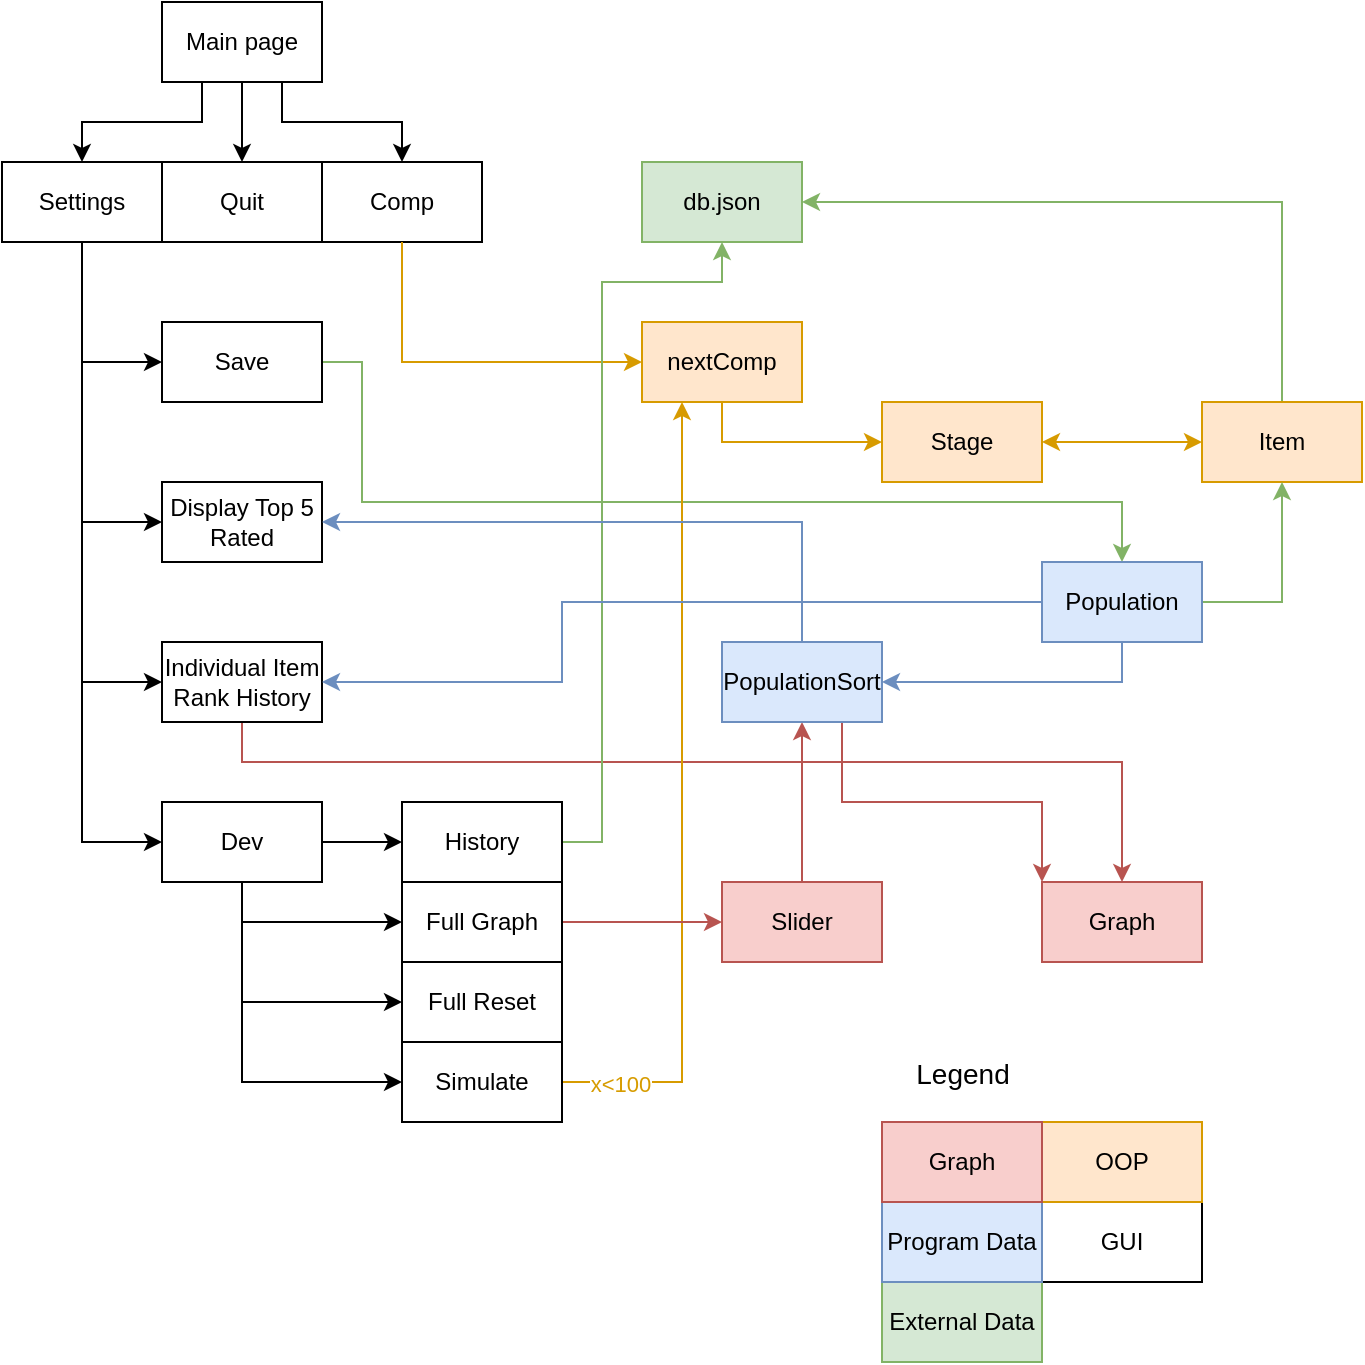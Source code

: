 <mxfile version="20.8.4" type="device"><diagram id="JUl5SJ3_zgtn6Zykajpp" name="Page-1"><mxGraphModel dx="1079" dy="1941" grid="1" gridSize="10" guides="1" tooltips="1" connect="1" arrows="1" fold="1" page="1" pageScale="1" pageWidth="827" pageHeight="1169" math="0" shadow="0"><root><mxCell id="0"/><mxCell id="1" parent="0"/><mxCell id="2NROC6ZU9Nxb88WtlVYK-7" style="edgeStyle=orthogonalEdgeStyle;rounded=0;orthogonalLoop=1;jettySize=auto;html=1;exitX=0.25;exitY=1;exitDx=0;exitDy=0;entryX=0.5;entryY=0;entryDx=0;entryDy=0;" edge="1" parent="1" source="2NROC6ZU9Nxb88WtlVYK-1" target="2NROC6ZU9Nxb88WtlVYK-4"><mxGeometry relative="1" as="geometry"/></mxCell><mxCell id="2NROC6ZU9Nxb88WtlVYK-8" style="edgeStyle=orthogonalEdgeStyle;rounded=0;orthogonalLoop=1;jettySize=auto;html=1;exitX=0.5;exitY=1;exitDx=0;exitDy=0;entryX=0.5;entryY=0;entryDx=0;entryDy=0;" edge="1" parent="1" source="2NROC6ZU9Nxb88WtlVYK-1" target="2NROC6ZU9Nxb88WtlVYK-3"><mxGeometry relative="1" as="geometry"/></mxCell><mxCell id="2NROC6ZU9Nxb88WtlVYK-9" style="edgeStyle=orthogonalEdgeStyle;rounded=0;orthogonalLoop=1;jettySize=auto;html=1;exitX=0.75;exitY=1;exitDx=0;exitDy=0;entryX=0.5;entryY=0;entryDx=0;entryDy=0;" edge="1" parent="1" source="2NROC6ZU9Nxb88WtlVYK-1" target="2NROC6ZU9Nxb88WtlVYK-2"><mxGeometry relative="1" as="geometry"/></mxCell><mxCell id="2NROC6ZU9Nxb88WtlVYK-1" value="Main page" style="rounded=0;whiteSpace=wrap;html=1;" vertex="1" parent="1"><mxGeometry x="120" y="-1120" width="80" height="40" as="geometry"/></mxCell><mxCell id="2NROC6ZU9Nxb88WtlVYK-2" value="Comp" style="rounded=0;whiteSpace=wrap;html=1;" vertex="1" parent="1"><mxGeometry x="200" y="-1040" width="80" height="40" as="geometry"/></mxCell><mxCell id="2NROC6ZU9Nxb88WtlVYK-3" value="Quit" style="rounded=0;whiteSpace=wrap;html=1;" vertex="1" parent="1"><mxGeometry x="120" y="-1040" width="80" height="40" as="geometry"/></mxCell><mxCell id="2NROC6ZU9Nxb88WtlVYK-18" style="edgeStyle=orthogonalEdgeStyle;rounded=0;orthogonalLoop=1;jettySize=auto;html=1;exitX=0.5;exitY=1;exitDx=0;exitDy=0;entryX=0;entryY=0.5;entryDx=0;entryDy=0;" edge="1" parent="1" source="2NROC6ZU9Nxb88WtlVYK-4" target="2NROC6ZU9Nxb88WtlVYK-10"><mxGeometry relative="1" as="geometry"/></mxCell><mxCell id="2NROC6ZU9Nxb88WtlVYK-19" style="edgeStyle=orthogonalEdgeStyle;rounded=0;orthogonalLoop=1;jettySize=auto;html=1;exitX=0.5;exitY=1;exitDx=0;exitDy=0;entryX=0;entryY=0.5;entryDx=0;entryDy=0;" edge="1" parent="1" source="2NROC6ZU9Nxb88WtlVYK-4" target="2NROC6ZU9Nxb88WtlVYK-11"><mxGeometry relative="1" as="geometry"/></mxCell><mxCell id="2NROC6ZU9Nxb88WtlVYK-20" style="edgeStyle=orthogonalEdgeStyle;rounded=0;orthogonalLoop=1;jettySize=auto;html=1;exitX=0.5;exitY=1;exitDx=0;exitDy=0;entryX=0;entryY=0.5;entryDx=0;entryDy=0;" edge="1" parent="1" source="2NROC6ZU9Nxb88WtlVYK-4" target="2NROC6ZU9Nxb88WtlVYK-12"><mxGeometry relative="1" as="geometry"/></mxCell><mxCell id="2NROC6ZU9Nxb88WtlVYK-21" style="edgeStyle=orthogonalEdgeStyle;rounded=0;orthogonalLoop=1;jettySize=auto;html=1;exitX=0.5;exitY=1;exitDx=0;exitDy=0;entryX=0;entryY=0.5;entryDx=0;entryDy=0;" edge="1" parent="1" source="2NROC6ZU9Nxb88WtlVYK-4" target="2NROC6ZU9Nxb88WtlVYK-13"><mxGeometry relative="1" as="geometry"/></mxCell><mxCell id="2NROC6ZU9Nxb88WtlVYK-4" value="Settings" style="rounded=0;whiteSpace=wrap;html=1;" vertex="1" parent="1"><mxGeometry x="40" y="-1040" width="80" height="40" as="geometry"/></mxCell><mxCell id="2NROC6ZU9Nxb88WtlVYK-42" style="edgeStyle=orthogonalEdgeStyle;rounded=0;orthogonalLoop=1;jettySize=auto;html=1;exitX=0.5;exitY=1;exitDx=0;exitDy=0;fillColor=#ffe6cc;strokeColor=#d79b00;" edge="1" parent="1" source="2NROC6ZU9Nxb88WtlVYK-2" target="2NROC6ZU9Nxb88WtlVYK-28"><mxGeometry relative="1" as="geometry"><Array as="points"><mxPoint x="240" y="-940"/></Array></mxGeometry></mxCell><mxCell id="2NROC6ZU9Nxb88WtlVYK-60" style="edgeStyle=orthogonalEdgeStyle;rounded=0;orthogonalLoop=1;jettySize=auto;html=1;exitX=1;exitY=0.5;exitDx=0;exitDy=0;entryX=0.5;entryY=0;entryDx=0;entryDy=0;fontColor=#d79c00;fillColor=#d5e8d4;strokeColor=#82b366;" edge="1" parent="1" source="2NROC6ZU9Nxb88WtlVYK-10" target="2NROC6ZU9Nxb88WtlVYK-34"><mxGeometry relative="1" as="geometry"><Array as="points"><mxPoint x="220" y="-940"/><mxPoint x="220" y="-870"/><mxPoint x="600" y="-870"/></Array></mxGeometry></mxCell><mxCell id="2NROC6ZU9Nxb88WtlVYK-10" value="Save" style="rounded=0;whiteSpace=wrap;html=1;" vertex="1" parent="1"><mxGeometry x="120" y="-960" width="80" height="40" as="geometry"/></mxCell><mxCell id="2NROC6ZU9Nxb88WtlVYK-11" value="Display Top 5 Rated" style="rounded=0;whiteSpace=wrap;html=1;" vertex="1" parent="1"><mxGeometry x="120" y="-880" width="80" height="40" as="geometry"/></mxCell><mxCell id="2NROC6ZU9Nxb88WtlVYK-75" style="edgeStyle=orthogonalEdgeStyle;rounded=0;orthogonalLoop=1;jettySize=auto;html=1;exitX=0.5;exitY=1;exitDx=0;exitDy=0;fontColor=#d79c00;fillColor=#f8cecc;strokeColor=#b85450;" edge="1" parent="1" source="2NROC6ZU9Nxb88WtlVYK-12" target="2NROC6ZU9Nxb88WtlVYK-33"><mxGeometry relative="1" as="geometry"><Array as="points"><mxPoint x="160" y="-740"/><mxPoint x="600" y="-740"/></Array></mxGeometry></mxCell><mxCell id="2NROC6ZU9Nxb88WtlVYK-12" value="Individual Item Rank History" style="rounded=0;whiteSpace=wrap;html=1;" vertex="1" parent="1"><mxGeometry x="120" y="-800" width="80" height="40" as="geometry"/></mxCell><mxCell id="2NROC6ZU9Nxb88WtlVYK-22" style="edgeStyle=orthogonalEdgeStyle;rounded=0;orthogonalLoop=1;jettySize=auto;html=1;exitX=0.5;exitY=1;exitDx=0;exitDy=0;entryX=0;entryY=0.5;entryDx=0;entryDy=0;" edge="1" parent="1" source="2NROC6ZU9Nxb88WtlVYK-13" target="2NROC6ZU9Nxb88WtlVYK-14"><mxGeometry relative="1" as="geometry"/></mxCell><mxCell id="2NROC6ZU9Nxb88WtlVYK-23" style="edgeStyle=orthogonalEdgeStyle;rounded=0;orthogonalLoop=1;jettySize=auto;html=1;exitX=0.5;exitY=1;exitDx=0;exitDy=0;entryX=0;entryY=0.5;entryDx=0;entryDy=0;" edge="1" parent="1" source="2NROC6ZU9Nxb88WtlVYK-13" target="2NROC6ZU9Nxb88WtlVYK-15"><mxGeometry relative="1" as="geometry"/></mxCell><mxCell id="2NROC6ZU9Nxb88WtlVYK-24" style="edgeStyle=orthogonalEdgeStyle;rounded=0;orthogonalLoop=1;jettySize=auto;html=1;exitX=0.5;exitY=1;exitDx=0;exitDy=0;entryX=0;entryY=0.5;entryDx=0;entryDy=0;" edge="1" parent="1" source="2NROC6ZU9Nxb88WtlVYK-13" target="2NROC6ZU9Nxb88WtlVYK-16"><mxGeometry relative="1" as="geometry"/></mxCell><mxCell id="2NROC6ZU9Nxb88WtlVYK-25" style="edgeStyle=orthogonalEdgeStyle;rounded=0;orthogonalLoop=1;jettySize=auto;html=1;exitX=1;exitY=0.5;exitDx=0;exitDy=0;entryX=0;entryY=0.5;entryDx=0;entryDy=0;" edge="1" parent="1" source="2NROC6ZU9Nxb88WtlVYK-13" target="2NROC6ZU9Nxb88WtlVYK-17"><mxGeometry relative="1" as="geometry"/></mxCell><mxCell id="2NROC6ZU9Nxb88WtlVYK-13" value="Dev" style="rounded=0;whiteSpace=wrap;html=1;" vertex="1" parent="1"><mxGeometry x="120" y="-720" width="80" height="40" as="geometry"/></mxCell><mxCell id="2NROC6ZU9Nxb88WtlVYK-51" style="edgeStyle=orthogonalEdgeStyle;rounded=0;orthogonalLoop=1;jettySize=auto;html=1;exitX=1;exitY=0.5;exitDx=0;exitDy=0;entryX=0.25;entryY=1;entryDx=0;entryDy=0;fillColor=#ffe6cc;strokeColor=#d79b00;" edge="1" parent="1" source="2NROC6ZU9Nxb88WtlVYK-14" target="2NROC6ZU9Nxb88WtlVYK-28"><mxGeometry relative="1" as="geometry"/></mxCell><mxCell id="2NROC6ZU9Nxb88WtlVYK-56" value="x&amp;lt;100" style="edgeLabel;html=1;align=center;verticalAlign=middle;resizable=0;points=[];fontColor=#d79c00;" vertex="1" connectable="0" parent="2NROC6ZU9Nxb88WtlVYK-51"><mxGeometry x="-0.858" relative="1" as="geometry"><mxPoint y="1" as="offset"/></mxGeometry></mxCell><mxCell id="2NROC6ZU9Nxb88WtlVYK-14" value="Simulate" style="rounded=0;whiteSpace=wrap;html=1;" vertex="1" parent="1"><mxGeometry x="240" y="-600" width="80" height="40" as="geometry"/></mxCell><mxCell id="2NROC6ZU9Nxb88WtlVYK-36" style="edgeStyle=orthogonalEdgeStyle;rounded=0;orthogonalLoop=1;jettySize=auto;html=1;exitX=1;exitY=0.5;exitDx=0;exitDy=0;fillColor=#f8cecc;strokeColor=#b85450;" edge="1" parent="1" source="2NROC6ZU9Nxb88WtlVYK-15" target="2NROC6ZU9Nxb88WtlVYK-31"><mxGeometry relative="1" as="geometry"/></mxCell><mxCell id="2NROC6ZU9Nxb88WtlVYK-15" value="Full Graph" style="rounded=0;whiteSpace=wrap;html=1;" vertex="1" parent="1"><mxGeometry x="240" y="-680" width="80" height="40" as="geometry"/></mxCell><mxCell id="2NROC6ZU9Nxb88WtlVYK-16" value="Full Reset" style="rounded=0;whiteSpace=wrap;html=1;" vertex="1" parent="1"><mxGeometry x="240" y="-640" width="80" height="40" as="geometry"/></mxCell><mxCell id="2NROC6ZU9Nxb88WtlVYK-59" style="edgeStyle=orthogonalEdgeStyle;rounded=0;orthogonalLoop=1;jettySize=auto;html=1;exitX=1;exitY=0.5;exitDx=0;exitDy=0;entryX=0.5;entryY=1;entryDx=0;entryDy=0;fontColor=#d79c00;fillColor=#d5e8d4;strokeColor=#82b366;" edge="1" parent="1" source="2NROC6ZU9Nxb88WtlVYK-17" target="2NROC6ZU9Nxb88WtlVYK-26"><mxGeometry relative="1" as="geometry"><Array as="points"><mxPoint x="340" y="-700"/><mxPoint x="340" y="-980"/><mxPoint x="400" y="-980"/></Array></mxGeometry></mxCell><mxCell id="2NROC6ZU9Nxb88WtlVYK-17" value="History" style="rounded=0;whiteSpace=wrap;html=1;" vertex="1" parent="1"><mxGeometry x="240" y="-720" width="80" height="40" as="geometry"/></mxCell><mxCell id="2NROC6ZU9Nxb88WtlVYK-26" value="db.json" style="rounded=0;whiteSpace=wrap;html=1;fillColor=#d5e8d4;strokeColor=#82b366;" vertex="1" parent="1"><mxGeometry x="360" y="-1040" width="80" height="40" as="geometry"/></mxCell><mxCell id="2NROC6ZU9Nxb88WtlVYK-43" style="edgeStyle=orthogonalEdgeStyle;rounded=0;orthogonalLoop=1;jettySize=auto;html=1;exitX=0.5;exitY=1;exitDx=0;exitDy=0;entryX=0;entryY=0.5;entryDx=0;entryDy=0;fillColor=#ffe6cc;strokeColor=#d79b00;" edge="1" parent="1" source="2NROC6ZU9Nxb88WtlVYK-28" target="2NROC6ZU9Nxb88WtlVYK-29"><mxGeometry relative="1" as="geometry"/></mxCell><mxCell id="2NROC6ZU9Nxb88WtlVYK-28" value="nextComp" style="rounded=0;whiteSpace=wrap;html=1;fillColor=#ffe6cc;strokeColor=#d79b00;" vertex="1" parent="1"><mxGeometry x="360" y="-960" width="80" height="40" as="geometry"/></mxCell><mxCell id="2NROC6ZU9Nxb88WtlVYK-29" value="Stage" style="rounded=0;whiteSpace=wrap;html=1;fillColor=#ffe6cc;strokeColor=#d79b00;" vertex="1" parent="1"><mxGeometry x="480" y="-920" width="80" height="40" as="geometry"/></mxCell><mxCell id="2NROC6ZU9Nxb88WtlVYK-82" style="edgeStyle=orthogonalEdgeStyle;rounded=0;orthogonalLoop=1;jettySize=auto;html=1;exitX=0.5;exitY=0;exitDx=0;exitDy=0;entryX=1;entryY=0.5;entryDx=0;entryDy=0;fontColor=#d79c00;fillColor=#d5e8d4;strokeColor=#82b366;" edge="1" parent="1" source="2NROC6ZU9Nxb88WtlVYK-30" target="2NROC6ZU9Nxb88WtlVYK-26"><mxGeometry relative="1" as="geometry"/></mxCell><mxCell id="2NROC6ZU9Nxb88WtlVYK-30" value="Item" style="rounded=0;whiteSpace=wrap;html=1;fillColor=#ffe6cc;strokeColor=#d79b00;" vertex="1" parent="1"><mxGeometry x="640" y="-920" width="80" height="40" as="geometry"/></mxCell><mxCell id="2NROC6ZU9Nxb88WtlVYK-41" style="edgeStyle=orthogonalEdgeStyle;rounded=0;orthogonalLoop=1;jettySize=auto;html=1;exitX=0.5;exitY=0;exitDx=0;exitDy=0;fillColor=#f8cecc;strokeColor=#b85450;" edge="1" parent="1" source="2NROC6ZU9Nxb88WtlVYK-31" target="2NROC6ZU9Nxb88WtlVYK-32"><mxGeometry relative="1" as="geometry"/></mxCell><mxCell id="2NROC6ZU9Nxb88WtlVYK-31" value="Slider" style="rounded=0;whiteSpace=wrap;html=1;fillColor=#f8cecc;strokeColor=#b85450;" vertex="1" parent="1"><mxGeometry x="400" y="-680" width="80" height="40" as="geometry"/></mxCell><mxCell id="2NROC6ZU9Nxb88WtlVYK-40" style="edgeStyle=orthogonalEdgeStyle;rounded=0;orthogonalLoop=1;jettySize=auto;html=1;exitX=0.75;exitY=1;exitDx=0;exitDy=0;entryX=0;entryY=0;entryDx=0;entryDy=0;fillColor=#f8cecc;strokeColor=#b85450;" edge="1" parent="1" source="2NROC6ZU9Nxb88WtlVYK-32" target="2NROC6ZU9Nxb88WtlVYK-33"><mxGeometry relative="1" as="geometry"/></mxCell><mxCell id="2NROC6ZU9Nxb88WtlVYK-50" style="edgeStyle=orthogonalEdgeStyle;rounded=0;orthogonalLoop=1;jettySize=auto;html=1;exitX=0.5;exitY=0;exitDx=0;exitDy=0;entryX=1;entryY=0.5;entryDx=0;entryDy=0;fillColor=#dae8fc;strokeColor=#6c8ebf;" edge="1" parent="1" source="2NROC6ZU9Nxb88WtlVYK-32" target="2NROC6ZU9Nxb88WtlVYK-11"><mxGeometry relative="1" as="geometry"/></mxCell><mxCell id="2NROC6ZU9Nxb88WtlVYK-32" value="PopulationSort" style="rounded=0;whiteSpace=wrap;html=1;fillColor=#dae8fc;strokeColor=#6c8ebf;" vertex="1" parent="1"><mxGeometry x="400" y="-800" width="80" height="40" as="geometry"/></mxCell><mxCell id="2NROC6ZU9Nxb88WtlVYK-33" value="Graph" style="rounded=0;whiteSpace=wrap;html=1;fillColor=#f8cecc;strokeColor=#b85450;" vertex="1" parent="1"><mxGeometry x="560" y="-680" width="80" height="40" as="geometry"/></mxCell><mxCell id="2NROC6ZU9Nxb88WtlVYK-48" style="edgeStyle=orthogonalEdgeStyle;rounded=0;orthogonalLoop=1;jettySize=auto;html=1;exitX=0;exitY=0.5;exitDx=0;exitDy=0;entryX=1;entryY=0.5;entryDx=0;entryDy=0;fillColor=#dae8fc;strokeColor=#6c8ebf;" edge="1" parent="1" source="2NROC6ZU9Nxb88WtlVYK-34" target="2NROC6ZU9Nxb88WtlVYK-12"><mxGeometry relative="1" as="geometry"><Array as="points"><mxPoint x="320" y="-820"/><mxPoint x="320" y="-780"/></Array></mxGeometry></mxCell><mxCell id="2NROC6ZU9Nxb88WtlVYK-49" style="edgeStyle=orthogonalEdgeStyle;rounded=0;orthogonalLoop=1;jettySize=auto;html=1;exitX=0.5;exitY=1;exitDx=0;exitDy=0;entryX=1;entryY=0.5;entryDx=0;entryDy=0;fillColor=#dae8fc;strokeColor=#6c8ebf;" edge="1" parent="1" source="2NROC6ZU9Nxb88WtlVYK-34" target="2NROC6ZU9Nxb88WtlVYK-32"><mxGeometry relative="1" as="geometry"/></mxCell><mxCell id="2NROC6ZU9Nxb88WtlVYK-81" style="edgeStyle=orthogonalEdgeStyle;rounded=0;orthogonalLoop=1;jettySize=auto;html=1;exitX=1;exitY=0.5;exitDx=0;exitDy=0;entryX=0.5;entryY=1;entryDx=0;entryDy=0;fontColor=#d79c00;fillColor=#d5e8d4;strokeColor=#82b366;" edge="1" parent="1" source="2NROC6ZU9Nxb88WtlVYK-34" target="2NROC6ZU9Nxb88WtlVYK-30"><mxGeometry relative="1" as="geometry"/></mxCell><mxCell id="2NROC6ZU9Nxb88WtlVYK-34" value="Population" style="rounded=0;whiteSpace=wrap;html=1;fillColor=#dae8fc;strokeColor=#6c8ebf;" vertex="1" parent="1"><mxGeometry x="560" y="-840" width="80" height="40" as="geometry"/></mxCell><mxCell id="2NROC6ZU9Nxb88WtlVYK-47" value="" style="endArrow=classic;startArrow=classic;html=1;rounded=0;entryX=0;entryY=0.5;entryDx=0;entryDy=0;exitX=1;exitY=0.5;exitDx=0;exitDy=0;fillColor=#ffe6cc;strokeColor=#d79b00;" edge="1" parent="1" source="2NROC6ZU9Nxb88WtlVYK-29" target="2NROC6ZU9Nxb88WtlVYK-30"><mxGeometry width="50" height="50" relative="1" as="geometry"><mxPoint x="390" y="-800" as="sourcePoint"/><mxPoint x="440" y="-850" as="targetPoint"/></mxGeometry></mxCell><mxCell id="2NROC6ZU9Nxb88WtlVYK-76" value="GUI" style="rounded=0;whiteSpace=wrap;html=1;" vertex="1" parent="1"><mxGeometry x="560" y="-520" width="80" height="40" as="geometry"/></mxCell><mxCell id="2NROC6ZU9Nxb88WtlVYK-77" value="External Data" style="rounded=0;whiteSpace=wrap;html=1;fillColor=#d5e8d4;strokeColor=#82b366;" vertex="1" parent="1"><mxGeometry x="480" y="-480" width="80" height="40" as="geometry"/></mxCell><mxCell id="2NROC6ZU9Nxb88WtlVYK-78" value="OOP" style="rounded=0;whiteSpace=wrap;html=1;fillColor=#ffe6cc;strokeColor=#d79b00;" vertex="1" parent="1"><mxGeometry x="560" y="-560" width="80" height="40" as="geometry"/></mxCell><mxCell id="2NROC6ZU9Nxb88WtlVYK-79" value="Program Data" style="rounded=0;whiteSpace=wrap;html=1;fillColor=#dae8fc;strokeColor=#6c8ebf;" vertex="1" parent="1"><mxGeometry x="480" y="-520" width="80" height="40" as="geometry"/></mxCell><mxCell id="2NROC6ZU9Nxb88WtlVYK-80" value="Graph" style="rounded=0;whiteSpace=wrap;html=1;fillColor=#f8cecc;strokeColor=#b85450;" vertex="1" parent="1"><mxGeometry x="480" y="-560" width="80" height="40" as="geometry"/></mxCell><mxCell id="2NROC6ZU9Nxb88WtlVYK-83" value="&lt;font style=&quot;font-size: 14px;&quot; color=&quot;#000000&quot;&gt;Legend&lt;/font&gt;" style="text;html=1;align=center;verticalAlign=middle;resizable=0;points=[];autosize=1;strokeColor=none;fillColor=none;fontColor=#d79c00;" vertex="1" parent="1"><mxGeometry x="485" y="-599" width="70" height="30" as="geometry"/></mxCell></root></mxGraphModel></diagram></mxfile>